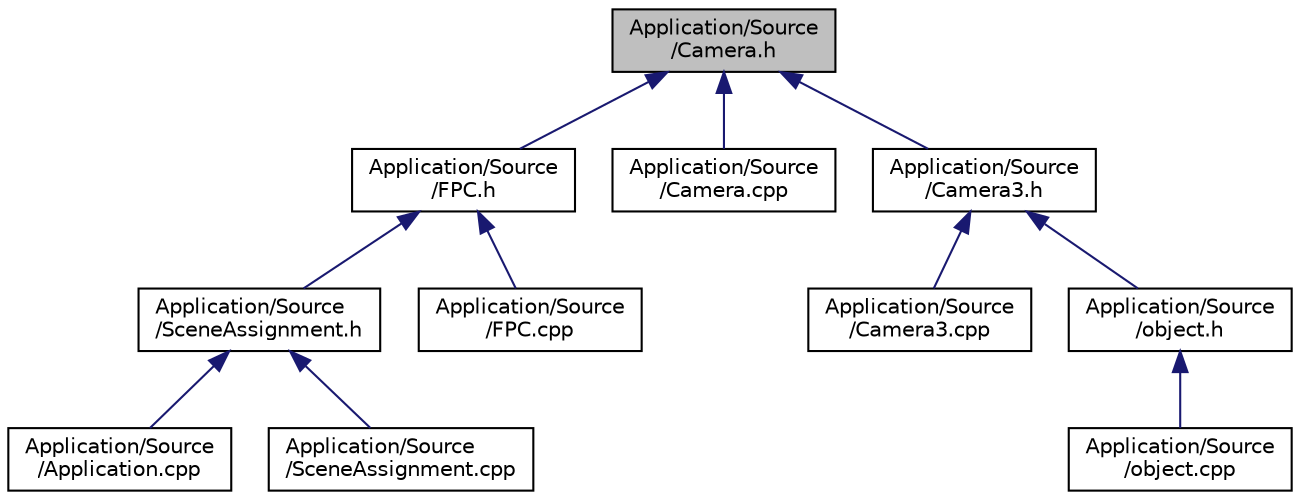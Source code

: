 digraph "Application/Source/Camera.h"
{
  bgcolor="transparent";
  edge [fontname="Helvetica",fontsize="10",labelfontname="Helvetica",labelfontsize="10"];
  node [fontname="Helvetica",fontsize="10",shape=record];
  Node1 [label="Application/Source\l/Camera.h",height=0.2,width=0.4,color="black", fillcolor="grey75", style="filled", fontcolor="black"];
  Node1 -> Node2 [dir="back",color="midnightblue",fontsize="10",style="solid",fontname="Helvetica"];
  Node2 [label="Application/Source\l/FPC.h",height=0.2,width=0.4,color="black",URL="$FPC_8h.html",tooltip="First Person Camera with Mouse control. "];
  Node2 -> Node3 [dir="back",color="midnightblue",fontsize="10",style="solid",fontname="Helvetica"];
  Node3 [label="Application/Source\l/SceneAssignment.h",height=0.2,width=0.4,color="black",URL="$SceneAssignment_8h.html",tooltip="Logic and asthetics of application. "];
  Node3 -> Node4 [dir="back",color="midnightblue",fontsize="10",style="solid",fontname="Helvetica"];
  Node4 [label="Application/Source\l/Application.cpp",height=0.2,width=0.4,color="black",URL="$Application_8cpp.html",tooltip="Run Application here. "];
  Node3 -> Node5 [dir="back",color="midnightblue",fontsize="10",style="solid",fontname="Helvetica"];
  Node5 [label="Application/Source\l/SceneAssignment.cpp",height=0.2,width=0.4,color="black",URL="$SceneAssignment_8cpp.html",tooltip="All items are rendered here. "];
  Node2 -> Node6 [dir="back",color="midnightblue",fontsize="10",style="solid",fontname="Helvetica"];
  Node6 [label="Application/Source\l/FPC.cpp",height=0.2,width=0.4,color="black",URL="$FPC_8cpp.html",tooltip="First Person Camera with mouse control. "];
  Node1 -> Node7 [dir="back",color="midnightblue",fontsize="10",style="solid",fontname="Helvetica"];
  Node7 [label="Application/Source\l/Camera.cpp",height=0.2,width=0.4,color="black",URL="$Camera_8cpp.html",tooltip="Camera-related codes. "];
  Node1 -> Node8 [dir="back",color="midnightblue",fontsize="10",style="solid",fontname="Helvetica"];
  Node8 [label="Application/Source\l/Camera3.h",height=0.2,width=0.4,color="black",URL="$Camera3_8h.html"];
  Node8 -> Node9 [dir="back",color="midnightblue",fontsize="10",style="solid",fontname="Helvetica"];
  Node9 [label="Application/Source\l/Camera3.cpp",height=0.2,width=0.4,color="black",URL="$Camera3_8cpp.html"];
  Node8 -> Node10 [dir="back",color="midnightblue",fontsize="10",style="solid",fontname="Helvetica"];
  Node10 [label="Application/Source\l/object.h",height=0.2,width=0.4,color="black",URL="$object_8h.html"];
  Node10 -> Node11 [dir="back",color="midnightblue",fontsize="10",style="solid",fontname="Helvetica"];
  Node11 [label="Application/Source\l/object.cpp",height=0.2,width=0.4,color="black",URL="$object_8cpp.html"];
}
